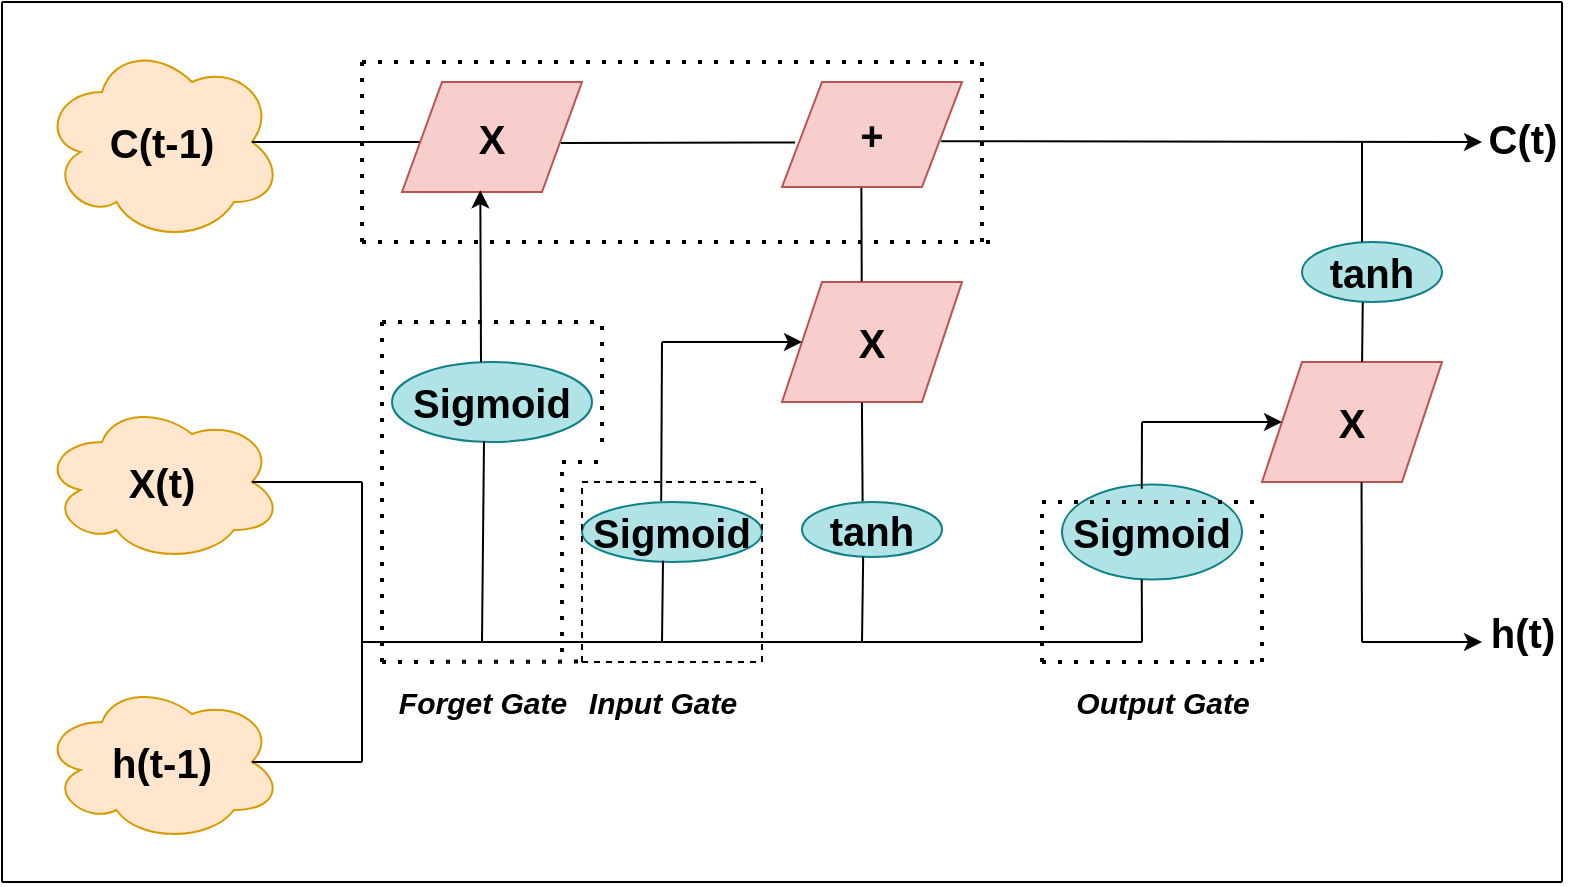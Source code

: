 <mxfile version="24.6.4" type="device">
  <diagram name="Page-1" id="oLhvr5aKt0S7IJzBzjf_">
    <mxGraphModel dx="1434" dy="746" grid="1" gridSize="10" guides="1" tooltips="1" connect="1" arrows="1" fold="1" page="1" pageScale="1" pageWidth="850" pageHeight="1100" math="0" shadow="0">
      <root>
        <mxCell id="0" />
        <mxCell id="1" parent="0" />
        <mxCell id="fsOWVvnDmd0xWPE7HJZ0-1" value="&lt;font size=&quot;1&quot; style=&quot;&quot;&gt;&lt;b style=&quot;font-size: 20px;&quot;&gt;C(t-1)&lt;/b&gt;&lt;/font&gt;" style="ellipse;shape=cloud;whiteSpace=wrap;html=1;fillColor=#ffe6cc;strokeColor=#d79b00;" parent="1" vertex="1">
          <mxGeometry x="40" y="100" width="120" height="100" as="geometry" />
        </mxCell>
        <mxCell id="fsOWVvnDmd0xWPE7HJZ0-2" value="" style="endArrow=none;html=1;rounded=0;exitX=0.875;exitY=0.5;exitDx=0;exitDy=0;exitPerimeter=0;" parent="1" source="fsOWVvnDmd0xWPE7HJZ0-1" edge="1">
          <mxGeometry width="50" height="50" relative="1" as="geometry">
            <mxPoint x="400" y="300" as="sourcePoint" />
            <mxPoint x="230" y="150" as="targetPoint" />
          </mxGeometry>
        </mxCell>
        <mxCell id="fsOWVvnDmd0xWPE7HJZ0-3" value="&lt;font size=&quot;1&quot; style=&quot;&quot;&gt;&lt;b style=&quot;font-size: 20px;&quot;&gt;X&lt;/b&gt;&lt;/font&gt;" style="shape=parallelogram;perimeter=parallelogramPerimeter;whiteSpace=wrap;html=1;fixedSize=1;fillColor=#f8cecc;strokeColor=#b85450;" parent="1" vertex="1">
          <mxGeometry x="220" y="120" width="90" height="55" as="geometry" />
        </mxCell>
        <mxCell id="fsOWVvnDmd0xWPE7HJZ0-4" value="&lt;font size=&quot;1&quot; style=&quot;&quot;&gt;&lt;b style=&quot;font-size: 20px;&quot;&gt;+&lt;/b&gt;&lt;/font&gt;" style="shape=parallelogram;perimeter=parallelogramPerimeter;whiteSpace=wrap;html=1;fixedSize=1;fillColor=#f8cecc;strokeColor=#b85450;" parent="1" vertex="1">
          <mxGeometry x="410" y="120" width="90" height="52.5" as="geometry" />
        </mxCell>
        <mxCell id="fsOWVvnDmd0xWPE7HJZ0-5" value="" style="endArrow=classic;html=1;rounded=0;exitX=0.884;exitY=0.564;exitDx=0;exitDy=0;exitPerimeter=0;" parent="1" source="fsOWVvnDmd0xWPE7HJZ0-4" edge="1">
          <mxGeometry width="50" height="50" relative="1" as="geometry">
            <mxPoint x="310" y="290" as="sourcePoint" />
            <mxPoint x="760" y="150" as="targetPoint" />
          </mxGeometry>
        </mxCell>
        <mxCell id="fsOWVvnDmd0xWPE7HJZ0-6" value="" style="endArrow=none;html=1;rounded=0;exitX=0.883;exitY=0.554;exitDx=0;exitDy=0;entryX=0.073;entryY=0.575;entryDx=0;entryDy=0;entryPerimeter=0;exitPerimeter=0;" parent="1" source="fsOWVvnDmd0xWPE7HJZ0-3" target="fsOWVvnDmd0xWPE7HJZ0-4" edge="1">
          <mxGeometry width="50" height="50" relative="1" as="geometry">
            <mxPoint x="310" y="290" as="sourcePoint" />
            <mxPoint x="360" y="240" as="targetPoint" />
          </mxGeometry>
        </mxCell>
        <mxCell id="fsOWVvnDmd0xWPE7HJZ0-7" value="&lt;font size=&quot;1&quot; style=&quot;&quot;&gt;&lt;b style=&quot;font-size: 20px;&quot;&gt;X(t)&lt;/b&gt;&lt;/font&gt;" style="ellipse;shape=cloud;whiteSpace=wrap;html=1;fillColor=#ffe6cc;strokeColor=#d79b00;" parent="1" vertex="1">
          <mxGeometry x="40" y="280" width="120" height="80" as="geometry" />
        </mxCell>
        <mxCell id="fsOWVvnDmd0xWPE7HJZ0-8" value="&lt;font size=&quot;1&quot; style=&quot;&quot;&gt;&lt;b style=&quot;font-size: 20px;&quot;&gt;h(t-1)&lt;/b&gt;&lt;/font&gt;" style="ellipse;shape=cloud;whiteSpace=wrap;html=1;fillColor=#ffe6cc;strokeColor=#d79b00;" parent="1" vertex="1">
          <mxGeometry x="40" y="420" width="120" height="80" as="geometry" />
        </mxCell>
        <mxCell id="fsOWVvnDmd0xWPE7HJZ0-9" value="" style="endArrow=none;html=1;rounded=0;exitX=0.875;exitY=0.5;exitDx=0;exitDy=0;exitPerimeter=0;" parent="1" source="fsOWVvnDmd0xWPE7HJZ0-7" edge="1">
          <mxGeometry width="50" height="50" relative="1" as="geometry">
            <mxPoint x="330" y="320" as="sourcePoint" />
            <mxPoint x="200" y="320" as="targetPoint" />
          </mxGeometry>
        </mxCell>
        <mxCell id="fsOWVvnDmd0xWPE7HJZ0-10" value="" style="endArrow=none;html=1;rounded=0;exitX=0.875;exitY=0.5;exitDx=0;exitDy=0;exitPerimeter=0;" parent="1" source="fsOWVvnDmd0xWPE7HJZ0-8" edge="1">
          <mxGeometry width="50" height="50" relative="1" as="geometry">
            <mxPoint x="330" y="320" as="sourcePoint" />
            <mxPoint x="200" y="460" as="targetPoint" />
          </mxGeometry>
        </mxCell>
        <mxCell id="fsOWVvnDmd0xWPE7HJZ0-11" value="" style="endArrow=none;html=1;rounded=0;" parent="1" edge="1">
          <mxGeometry width="50" height="50" relative="1" as="geometry">
            <mxPoint x="200" y="320" as="sourcePoint" />
            <mxPoint x="200" y="460" as="targetPoint" />
          </mxGeometry>
        </mxCell>
        <mxCell id="fsOWVvnDmd0xWPE7HJZ0-12" value="" style="endArrow=none;html=1;rounded=0;" parent="1" edge="1">
          <mxGeometry width="50" height="50" relative="1" as="geometry">
            <mxPoint x="200" y="400" as="sourcePoint" />
            <mxPoint x="590" y="400" as="targetPoint" />
          </mxGeometry>
        </mxCell>
        <mxCell id="fsOWVvnDmd0xWPE7HJZ0-13" value="&lt;b&gt;&lt;font style=&quot;font-size: 20px;&quot;&gt;Sigmoid&lt;/font&gt;&lt;/b&gt;" style="ellipse;whiteSpace=wrap;html=1;align=center;newEdgeStyle={&quot;edgeStyle&quot;:&quot;entityRelationEdgeStyle&quot;,&quot;startArrow&quot;:&quot;none&quot;,&quot;endArrow&quot;:&quot;none&quot;,&quot;segment&quot;:10,&quot;curved&quot;:1,&quot;sourcePerimeterSpacing&quot;:0,&quot;targetPerimeterSpacing&quot;:0};treeFolding=1;treeMoving=1;fillColor=#b0e3e6;strokeColor=#0e8088;" parent="1" vertex="1">
          <mxGeometry x="215" y="260" width="100" height="40" as="geometry" />
        </mxCell>
        <mxCell id="fsOWVvnDmd0xWPE7HJZ0-14" value="" style="endArrow=none;html=1;rounded=0;entryX=0.46;entryY=0.988;entryDx=0;entryDy=0;entryPerimeter=0;" parent="1" target="fsOWVvnDmd0xWPE7HJZ0-13" edge="1">
          <mxGeometry width="50" height="50" relative="1" as="geometry">
            <mxPoint x="260" y="400" as="sourcePoint" />
            <mxPoint x="310" y="280" as="targetPoint" />
          </mxGeometry>
        </mxCell>
        <mxCell id="fsOWVvnDmd0xWPE7HJZ0-15" value="" style="endArrow=classic;html=1;rounded=0;exitX=0.445;exitY=0.002;exitDx=0;exitDy=0;exitPerimeter=0;entryX=0.435;entryY=0.984;entryDx=0;entryDy=0;entryPerimeter=0;" parent="1" source="fsOWVvnDmd0xWPE7HJZ0-13" target="fsOWVvnDmd0xWPE7HJZ0-3" edge="1">
          <mxGeometry width="50" height="50" relative="1" as="geometry">
            <mxPoint x="250" y="190" as="sourcePoint" />
            <mxPoint x="300" y="140" as="targetPoint" />
          </mxGeometry>
        </mxCell>
        <mxCell id="fsOWVvnDmd0xWPE7HJZ0-16" value="&lt;b&gt;&lt;font style=&quot;font-size: 20px;&quot;&gt;X&lt;/font&gt;&lt;/b&gt;" style="shape=parallelogram;perimeter=parallelogramPerimeter;whiteSpace=wrap;html=1;fixedSize=1;fillColor=#f8cecc;strokeColor=#b85450;" parent="1" vertex="1">
          <mxGeometry x="410" y="220" width="90" height="60" as="geometry" />
        </mxCell>
        <mxCell id="fsOWVvnDmd0xWPE7HJZ0-17" value="&lt;b&gt;&lt;font style=&quot;font-size: 20px;&quot;&gt;Sigmoid&lt;/font&gt;&lt;/b&gt;" style="ellipse;whiteSpace=wrap;html=1;align=center;newEdgeStyle={&quot;edgeStyle&quot;:&quot;entityRelationEdgeStyle&quot;,&quot;startArrow&quot;:&quot;none&quot;,&quot;endArrow&quot;:&quot;none&quot;,&quot;segment&quot;:10,&quot;curved&quot;:1,&quot;sourcePerimeterSpacing&quot;:0,&quot;targetPerimeterSpacing&quot;:0};treeFolding=1;treeMoving=1;fillColor=#b0e3e6;strokeColor=#0e8088;" parent="1" vertex="1">
          <mxGeometry x="310" y="330" width="90" height="30" as="geometry" />
        </mxCell>
        <mxCell id="fsOWVvnDmd0xWPE7HJZ0-18" value="&lt;b&gt;&lt;font style=&quot;font-size: 20px;&quot;&gt;tanh&lt;/font&gt;&lt;/b&gt;" style="ellipse;whiteSpace=wrap;html=1;align=center;newEdgeStyle={&quot;edgeStyle&quot;:&quot;entityRelationEdgeStyle&quot;,&quot;startArrow&quot;:&quot;none&quot;,&quot;endArrow&quot;:&quot;none&quot;,&quot;segment&quot;:10,&quot;curved&quot;:1,&quot;sourcePerimeterSpacing&quot;:0,&quot;targetPerimeterSpacing&quot;:0};treeFolding=1;treeMoving=1;fillColor=#b0e3e6;strokeColor=#0e8088;" parent="1" vertex="1">
          <mxGeometry x="420" y="330" width="70" height="27.5" as="geometry" />
        </mxCell>
        <mxCell id="fsOWVvnDmd0xWPE7HJZ0-19" value="" style="endArrow=none;html=1;rounded=0;entryX=0.45;entryY=0.98;entryDx=0;entryDy=0;entryPerimeter=0;" parent="1" target="fsOWVvnDmd0xWPE7HJZ0-17" edge="1">
          <mxGeometry width="50" height="50" relative="1" as="geometry">
            <mxPoint x="350" y="400" as="sourcePoint" />
            <mxPoint x="470" y="250" as="targetPoint" />
          </mxGeometry>
        </mxCell>
        <mxCell id="fsOWVvnDmd0xWPE7HJZ0-20" value="" style="endArrow=none;html=1;rounded=0;exitX=0.44;exitY=-0.016;exitDx=0;exitDy=0;exitPerimeter=0;" parent="1" source="fsOWVvnDmd0xWPE7HJZ0-17" edge="1">
          <mxGeometry width="50" height="50" relative="1" as="geometry">
            <mxPoint x="390" y="350" as="sourcePoint" />
            <mxPoint x="350" y="250" as="targetPoint" />
          </mxGeometry>
        </mxCell>
        <mxCell id="fsOWVvnDmd0xWPE7HJZ0-21" value="" style="endArrow=classic;html=1;rounded=0;entryX=0;entryY=0.5;entryDx=0;entryDy=0;" parent="1" target="fsOWVvnDmd0xWPE7HJZ0-16" edge="1">
          <mxGeometry width="50" height="50" relative="1" as="geometry">
            <mxPoint x="350" y="250" as="sourcePoint" />
            <mxPoint x="440" y="260" as="targetPoint" />
          </mxGeometry>
        </mxCell>
        <mxCell id="fsOWVvnDmd0xWPE7HJZ0-22" value="" style="endArrow=none;html=1;rounded=0;entryX=0.437;entryY=0.996;entryDx=0;entryDy=0;entryPerimeter=0;" parent="1" target="fsOWVvnDmd0xWPE7HJZ0-18" edge="1">
          <mxGeometry width="50" height="50" relative="1" as="geometry">
            <mxPoint x="450" y="400" as="sourcePoint" />
            <mxPoint x="450" y="360" as="targetPoint" />
          </mxGeometry>
        </mxCell>
        <mxCell id="fsOWVvnDmd0xWPE7HJZ0-23" value="" style="endArrow=none;html=1;rounded=0;entryX=0.444;entryY=1.004;entryDx=0;entryDy=0;entryPerimeter=0;exitX=0.433;exitY=-0.012;exitDx=0;exitDy=0;exitPerimeter=0;" parent="1" source="fsOWVvnDmd0xWPE7HJZ0-18" target="fsOWVvnDmd0xWPE7HJZ0-16" edge="1">
          <mxGeometry width="50" height="50" relative="1" as="geometry">
            <mxPoint x="430" y="340" as="sourcePoint" />
            <mxPoint x="480" y="290" as="targetPoint" />
          </mxGeometry>
        </mxCell>
        <mxCell id="fsOWVvnDmd0xWPE7HJZ0-24" value="" style="endArrow=none;html=1;rounded=0;exitX=0.443;exitY=-0.007;exitDx=0;exitDy=0;exitPerimeter=0;entryX=0.441;entryY=1.006;entryDx=0;entryDy=0;entryPerimeter=0;" parent="1" source="fsOWVvnDmd0xWPE7HJZ0-16" target="fsOWVvnDmd0xWPE7HJZ0-4" edge="1">
          <mxGeometry width="50" height="50" relative="1" as="geometry">
            <mxPoint x="430" y="230" as="sourcePoint" />
            <mxPoint x="480" y="180" as="targetPoint" />
          </mxGeometry>
        </mxCell>
        <mxCell id="fsOWVvnDmd0xWPE7HJZ0-25" value="&lt;b&gt;&lt;font style=&quot;font-size: 20px;&quot;&gt;Sigmoid&lt;/font&gt;&lt;/b&gt;" style="ellipse;whiteSpace=wrap;html=1;align=center;newEdgeStyle={&quot;edgeStyle&quot;:&quot;entityRelationEdgeStyle&quot;,&quot;startArrow&quot;:&quot;none&quot;,&quot;endArrow&quot;:&quot;none&quot;,&quot;segment&quot;:10,&quot;curved&quot;:1,&quot;sourcePerimeterSpacing&quot;:0,&quot;targetPerimeterSpacing&quot;:0};treeFolding=1;treeMoving=1;fillColor=#b0e3e6;strokeColor=#0e8088;" parent="1" vertex="1">
          <mxGeometry x="550" y="321.25" width="90" height="47.5" as="geometry" />
        </mxCell>
        <mxCell id="fsOWVvnDmd0xWPE7HJZ0-26" value="" style="endArrow=none;html=1;rounded=0;entryX=0.443;entryY=0.998;entryDx=0;entryDy=0;entryPerimeter=0;" parent="1" target="fsOWVvnDmd0xWPE7HJZ0-25" edge="1">
          <mxGeometry width="50" height="50" relative="1" as="geometry">
            <mxPoint x="590" y="400" as="sourcePoint" />
            <mxPoint x="480" y="320" as="targetPoint" />
          </mxGeometry>
        </mxCell>
        <mxCell id="fsOWVvnDmd0xWPE7HJZ0-27" value="&lt;b&gt;&lt;font style=&quot;font-size: 20px;&quot;&gt;X&lt;/font&gt;&lt;/b&gt;" style="shape=parallelogram;perimeter=parallelogramPerimeter;whiteSpace=wrap;html=1;fixedSize=1;fillColor=#f8cecc;strokeColor=#b85450;" parent="1" vertex="1">
          <mxGeometry x="650" y="260" width="90" height="60" as="geometry" />
        </mxCell>
        <mxCell id="fsOWVvnDmd0xWPE7HJZ0-28" value="" style="endArrow=none;html=1;rounded=0;exitX=0.443;exitY=0.044;exitDx=0;exitDy=0;exitPerimeter=0;" parent="1" source="fsOWVvnDmd0xWPE7HJZ0-25" edge="1">
          <mxGeometry width="50" height="50" relative="1" as="geometry">
            <mxPoint x="340" y="360" as="sourcePoint" />
            <mxPoint x="590" y="290" as="targetPoint" />
          </mxGeometry>
        </mxCell>
        <mxCell id="fsOWVvnDmd0xWPE7HJZ0-29" value="" style="endArrow=classic;html=1;rounded=0;entryX=0;entryY=0.5;entryDx=0;entryDy=0;" parent="1" target="fsOWVvnDmd0xWPE7HJZ0-27" edge="1">
          <mxGeometry width="50" height="50" relative="1" as="geometry">
            <mxPoint x="590" y="290" as="sourcePoint" />
            <mxPoint x="550" y="260" as="targetPoint" />
          </mxGeometry>
        </mxCell>
        <mxCell id="fsOWVvnDmd0xWPE7HJZ0-30" value="&lt;b&gt;&lt;font style=&quot;font-size: 20px;&quot;&gt;tanh&lt;/font&gt;&lt;/b&gt;" style="ellipse;whiteSpace=wrap;html=1;align=center;newEdgeStyle={&quot;edgeStyle&quot;:&quot;entityRelationEdgeStyle&quot;,&quot;startArrow&quot;:&quot;none&quot;,&quot;endArrow&quot;:&quot;none&quot;,&quot;segment&quot;:10,&quot;curved&quot;:1,&quot;sourcePerimeterSpacing&quot;:0,&quot;targetPerimeterSpacing&quot;:0};treeFolding=1;treeMoving=1;fillColor=#b0e3e6;strokeColor=#0e8088;" parent="1" vertex="1">
          <mxGeometry x="670" y="200" width="70" height="30" as="geometry" />
        </mxCell>
        <mxCell id="fsOWVvnDmd0xWPE7HJZ0-31" value="" style="endArrow=none;html=1;rounded=0;" parent="1" edge="1">
          <mxGeometry width="50" height="50" relative="1" as="geometry">
            <mxPoint x="700" y="200" as="sourcePoint" />
            <mxPoint x="700" y="150" as="targetPoint" />
          </mxGeometry>
        </mxCell>
        <mxCell id="fsOWVvnDmd0xWPE7HJZ0-32" value="" style="endArrow=none;html=1;rounded=0;entryX=0.434;entryY=1.004;entryDx=0;entryDy=0;entryPerimeter=0;exitX=0.556;exitY=-0.002;exitDx=0;exitDy=0;exitPerimeter=0;" parent="1" source="fsOWVvnDmd0xWPE7HJZ0-27" target="fsOWVvnDmd0xWPE7HJZ0-30" edge="1">
          <mxGeometry width="50" height="50" relative="1" as="geometry">
            <mxPoint x="650" y="270" as="sourcePoint" />
            <mxPoint x="700" y="220" as="targetPoint" />
          </mxGeometry>
        </mxCell>
        <mxCell id="fsOWVvnDmd0xWPE7HJZ0-33" value="" style="endArrow=none;html=1;rounded=0;entryX=0.553;entryY=1;entryDx=0;entryDy=0;entryPerimeter=0;" parent="1" target="fsOWVvnDmd0xWPE7HJZ0-27" edge="1">
          <mxGeometry width="50" height="50" relative="1" as="geometry">
            <mxPoint x="700" y="400" as="sourcePoint" />
            <mxPoint x="660" y="270" as="targetPoint" />
          </mxGeometry>
        </mxCell>
        <mxCell id="fsOWVvnDmd0xWPE7HJZ0-34" value="" style="endArrow=classic;html=1;rounded=0;" parent="1" edge="1">
          <mxGeometry width="50" height="50" relative="1" as="geometry">
            <mxPoint x="700" y="400" as="sourcePoint" />
            <mxPoint x="760" y="400" as="targetPoint" />
          </mxGeometry>
        </mxCell>
        <mxCell id="fsOWVvnDmd0xWPE7HJZ0-35" value="&lt;font style=&quot;font-size: 20px;&quot;&gt;&lt;b&gt;C(t)&lt;/b&gt;&lt;/font&gt;" style="text;html=1;align=center;verticalAlign=middle;resizable=0;points=[];autosize=1;strokeColor=none;fillColor=none;" parent="1" vertex="1">
          <mxGeometry x="750" y="127.5" width="60" height="40" as="geometry" />
        </mxCell>
        <mxCell id="fsOWVvnDmd0xWPE7HJZ0-36" value="&lt;font style=&quot;font-size: 20px;&quot;&gt;&lt;b&gt;h(t)&lt;/b&gt;&lt;/font&gt;" style="text;html=1;align=center;verticalAlign=middle;resizable=0;points=[];autosize=1;strokeColor=none;fillColor=none;" parent="1" vertex="1">
          <mxGeometry x="750" y="375" width="60" height="40" as="geometry" />
        </mxCell>
        <mxCell id="fsOWVvnDmd0xWPE7HJZ0-37" value="" style="endArrow=none;dashed=1;html=1;dashPattern=1 3;strokeWidth=2;rounded=0;" parent="1" edge="1">
          <mxGeometry width="50" height="50" relative="1" as="geometry">
            <mxPoint x="210" y="410" as="sourcePoint" />
            <mxPoint x="210" y="240" as="targetPoint" />
          </mxGeometry>
        </mxCell>
        <mxCell id="fsOWVvnDmd0xWPE7HJZ0-38" value="" style="endArrow=none;dashed=1;html=1;dashPattern=1 3;strokeWidth=2;rounded=0;" parent="1" edge="1">
          <mxGeometry width="50" height="50" relative="1" as="geometry">
            <mxPoint x="210" y="240" as="sourcePoint" />
            <mxPoint x="320" y="240" as="targetPoint" />
          </mxGeometry>
        </mxCell>
        <mxCell id="fsOWVvnDmd0xWPE7HJZ0-39" value="" style="endArrow=none;dashed=1;html=1;dashPattern=1 3;strokeWidth=2;rounded=0;entryX=0.988;entryY=0.163;entryDx=0;entryDy=0;entryPerimeter=0;" parent="1" target="fsOWVvnDmd0xWPE7HJZ0-40" edge="1">
          <mxGeometry width="50" height="50" relative="1" as="geometry">
            <mxPoint x="210" y="410" as="sourcePoint" />
            <mxPoint x="310" y="410" as="targetPoint" />
          </mxGeometry>
        </mxCell>
        <mxCell id="fsOWVvnDmd0xWPE7HJZ0-40" value="&lt;h5&gt;&lt;i&gt;&lt;font style=&quot;font-size: 15px;&quot;&gt;Forget Gate&lt;/font&gt;&lt;/i&gt;&lt;/h5&gt;" style="text;html=1;align=center;verticalAlign=middle;resizable=0;points=[];autosize=1;strokeColor=none;fillColor=none;" parent="1" vertex="1">
          <mxGeometry x="205" y="400" width="110" height="60" as="geometry" />
        </mxCell>
        <mxCell id="fsOWVvnDmd0xWPE7HJZ0-41" value="" style="endArrow=none;dashed=1;html=1;rounded=0;" parent="1" edge="1">
          <mxGeometry width="50" height="50" relative="1" as="geometry">
            <mxPoint x="310" y="320" as="sourcePoint" />
            <mxPoint x="400" y="320" as="targetPoint" />
          </mxGeometry>
        </mxCell>
        <mxCell id="fsOWVvnDmd0xWPE7HJZ0-42" value="" style="endArrow=none;dashed=1;html=1;rounded=0;" parent="1" edge="1">
          <mxGeometry width="50" height="50" relative="1" as="geometry">
            <mxPoint x="310" y="410" as="sourcePoint" />
            <mxPoint x="400" y="410" as="targetPoint" />
          </mxGeometry>
        </mxCell>
        <mxCell id="fsOWVvnDmd0xWPE7HJZ0-43" value="" style="endArrow=none;dashed=1;html=1;rounded=0;" parent="1" edge="1">
          <mxGeometry width="50" height="50" relative="1" as="geometry">
            <mxPoint x="400" y="410" as="sourcePoint" />
            <mxPoint x="400" y="320" as="targetPoint" />
            <Array as="points">
              <mxPoint x="400" y="370" />
            </Array>
          </mxGeometry>
        </mxCell>
        <mxCell id="fsOWVvnDmd0xWPE7HJZ0-44" value="" style="endArrow=none;dashed=1;html=1;rounded=0;" parent="1" edge="1">
          <mxGeometry width="50" height="50" relative="1" as="geometry">
            <mxPoint x="310" y="410" as="sourcePoint" />
            <mxPoint x="310" y="320" as="targetPoint" />
          </mxGeometry>
        </mxCell>
        <mxCell id="fsOWVvnDmd0xWPE7HJZ0-45" value="" style="endArrow=none;dashed=1;html=1;dashPattern=1 3;strokeWidth=2;rounded=0;" parent="1" edge="1">
          <mxGeometry width="50" height="50" relative="1" as="geometry">
            <mxPoint x="320" y="300" as="sourcePoint" />
            <mxPoint x="320" y="240" as="targetPoint" />
          </mxGeometry>
        </mxCell>
        <mxCell id="fsOWVvnDmd0xWPE7HJZ0-46" value="" style="endArrow=none;dashed=1;html=1;dashPattern=1 3;strokeWidth=2;rounded=0;" parent="1" edge="1">
          <mxGeometry width="50" height="50" relative="1" as="geometry">
            <mxPoint x="300" y="310" as="sourcePoint" />
            <mxPoint x="320" y="310" as="targetPoint" />
          </mxGeometry>
        </mxCell>
        <mxCell id="fsOWVvnDmd0xWPE7HJZ0-47" value="" style="endArrow=none;dashed=1;html=1;dashPattern=1 3;strokeWidth=2;rounded=0;" parent="1" edge="1">
          <mxGeometry width="50" height="50" relative="1" as="geometry">
            <mxPoint x="300" y="405" as="sourcePoint" />
            <mxPoint x="300" y="310" as="targetPoint" />
          </mxGeometry>
        </mxCell>
        <mxCell id="fsOWVvnDmd0xWPE7HJZ0-48" value="&lt;h5&gt;&lt;i&gt;&lt;font style=&quot;font-size: 15px;&quot;&gt;Input Gate&lt;/font&gt;&lt;/i&gt;&lt;/h5&gt;" style="text;html=1;align=center;verticalAlign=middle;resizable=0;points=[];autosize=1;strokeColor=none;fillColor=none;" parent="1" vertex="1">
          <mxGeometry x="300" y="400" width="100" height="60" as="geometry" />
        </mxCell>
        <mxCell id="fsOWVvnDmd0xWPE7HJZ0-49" value="" style="endArrow=none;dashed=1;html=1;dashPattern=1 3;strokeWidth=2;rounded=0;" parent="1" edge="1">
          <mxGeometry width="50" height="50" relative="1" as="geometry">
            <mxPoint x="540" y="410" as="sourcePoint" />
            <mxPoint x="540" y="330" as="targetPoint" />
          </mxGeometry>
        </mxCell>
        <mxCell id="fsOWVvnDmd0xWPE7HJZ0-50" value="" style="endArrow=none;dashed=1;html=1;dashPattern=1 3;strokeWidth=2;rounded=0;" parent="1" edge="1">
          <mxGeometry width="50" height="50" relative="1" as="geometry">
            <mxPoint x="540" y="410" as="sourcePoint" />
            <mxPoint x="650" y="410" as="targetPoint" />
          </mxGeometry>
        </mxCell>
        <mxCell id="fsOWVvnDmd0xWPE7HJZ0-51" value="" style="endArrow=none;dashed=1;html=1;dashPattern=1 3;strokeWidth=2;rounded=0;" parent="1" edge="1">
          <mxGeometry width="50" height="50" relative="1" as="geometry">
            <mxPoint x="650" y="410" as="sourcePoint" />
            <mxPoint x="650" y="330" as="targetPoint" />
          </mxGeometry>
        </mxCell>
        <mxCell id="fsOWVvnDmd0xWPE7HJZ0-52" value="" style="endArrow=none;dashed=1;html=1;dashPattern=1 3;strokeWidth=2;rounded=0;" parent="1" edge="1">
          <mxGeometry width="50" height="50" relative="1" as="geometry">
            <mxPoint x="540" y="330" as="sourcePoint" />
            <mxPoint x="650" y="330" as="targetPoint" />
          </mxGeometry>
        </mxCell>
        <mxCell id="fsOWVvnDmd0xWPE7HJZ0-53" value="&lt;h5&gt;&lt;i&gt;&lt;font style=&quot;font-size: 15px;&quot;&gt;Output Gate&lt;/font&gt;&lt;/i&gt;&lt;/h5&gt;" style="text;html=1;align=center;verticalAlign=middle;resizable=0;points=[];autosize=1;" parent="1" vertex="1">
          <mxGeometry x="545" y="400" width="110" height="60" as="geometry" />
        </mxCell>
        <mxCell id="fsOWVvnDmd0xWPE7HJZ0-54" value="" style="endArrow=none;dashed=1;html=1;dashPattern=1 3;strokeWidth=2;rounded=0;" parent="1" edge="1">
          <mxGeometry width="50" height="50" relative="1" as="geometry">
            <mxPoint x="200" y="200" as="sourcePoint" />
            <mxPoint x="520" y="200" as="targetPoint" />
          </mxGeometry>
        </mxCell>
        <mxCell id="fsOWVvnDmd0xWPE7HJZ0-55" value="" style="endArrow=none;dashed=1;html=1;dashPattern=1 3;strokeWidth=2;rounded=0;" parent="1" edge="1">
          <mxGeometry width="50" height="50" relative="1" as="geometry">
            <mxPoint x="200" y="200" as="sourcePoint" />
            <mxPoint x="200" y="110" as="targetPoint" />
          </mxGeometry>
        </mxCell>
        <mxCell id="fsOWVvnDmd0xWPE7HJZ0-56" value="" style="endArrow=none;dashed=1;html=1;dashPattern=1 3;strokeWidth=2;rounded=0;" parent="1" edge="1">
          <mxGeometry width="50" height="50" relative="1" as="geometry">
            <mxPoint x="200" y="110" as="sourcePoint" />
            <mxPoint x="510" y="110" as="targetPoint" />
          </mxGeometry>
        </mxCell>
        <mxCell id="fsOWVvnDmd0xWPE7HJZ0-57" value="" style="endArrow=none;dashed=1;html=1;dashPattern=1 3;strokeWidth=2;rounded=0;" parent="1" edge="1">
          <mxGeometry width="50" height="50" relative="1" as="geometry">
            <mxPoint x="510" y="200" as="sourcePoint" />
            <mxPoint x="510" y="110" as="targetPoint" />
          </mxGeometry>
        </mxCell>
        <mxCell id="fsOWVvnDmd0xWPE7HJZ0-58" value="" style="endArrow=none;html=1;rounded=0;fillColor=#b1ddf0;strokeColor=#000000;" parent="1" edge="1">
          <mxGeometry width="50" height="50" relative="1" as="geometry">
            <mxPoint x="20" y="520" as="sourcePoint" />
            <mxPoint x="20" y="80" as="targetPoint" />
          </mxGeometry>
        </mxCell>
        <mxCell id="fsOWVvnDmd0xWPE7HJZ0-59" value="" style="endArrow=none;html=1;rounded=0;fillColor=#b1ddf0;strokeColor=#000000;" parent="1" edge="1">
          <mxGeometry width="50" height="50" relative="1" as="geometry">
            <mxPoint x="20" y="80" as="sourcePoint" />
            <mxPoint x="800" y="80" as="targetPoint" />
          </mxGeometry>
        </mxCell>
        <mxCell id="fsOWVvnDmd0xWPE7HJZ0-60" value="" style="endArrow=none;html=1;rounded=1;curved=0;strokeColor=#000000;" parent="1" edge="1">
          <mxGeometry width="50" height="50" relative="1" as="geometry">
            <mxPoint x="20" y="520" as="sourcePoint" />
            <mxPoint x="800" y="520" as="targetPoint" />
          </mxGeometry>
        </mxCell>
        <mxCell id="fsOWVvnDmd0xWPE7HJZ0-61" value="" style="endArrow=none;html=1;rounded=0;fillColor=#b1ddf0;strokeColor=#000000;" parent="1" edge="1">
          <mxGeometry width="50" height="50" relative="1" as="geometry">
            <mxPoint x="800" y="520" as="sourcePoint" />
            <mxPoint x="800" y="80" as="targetPoint" />
          </mxGeometry>
        </mxCell>
      </root>
    </mxGraphModel>
  </diagram>
</mxfile>
